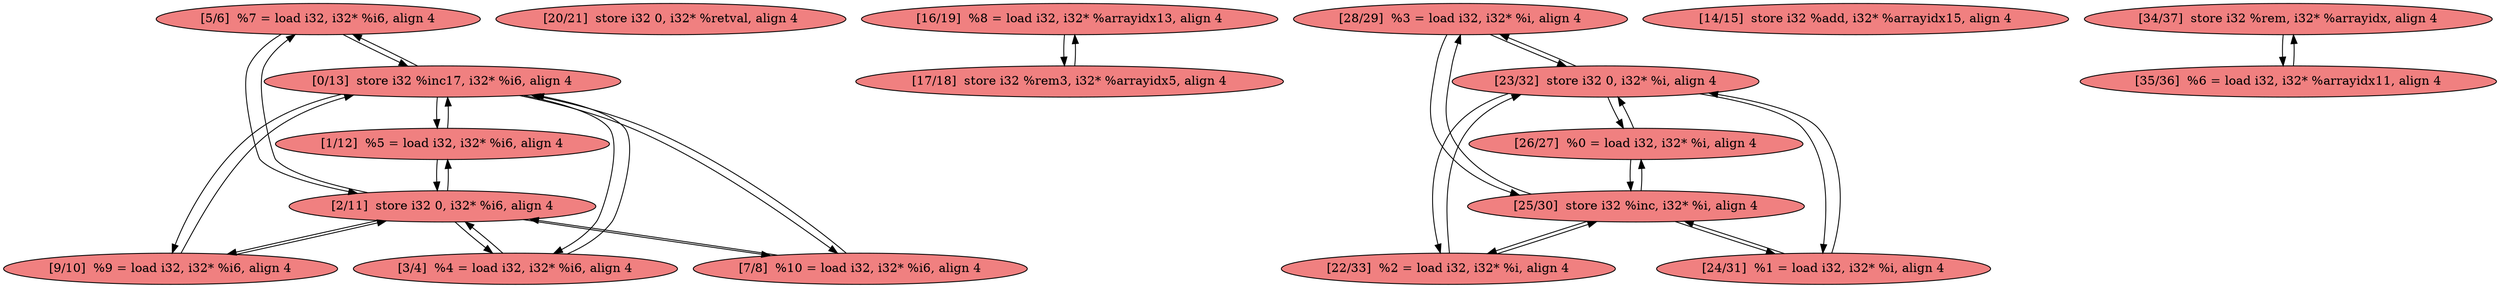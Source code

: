 
digraph G {


node37 [fillcolor=lightcoral,label="[5/6]  %7 = load i32, i32* %i6, align 4",shape=ellipse,style=filled ]
node24 [fillcolor=lightcoral,label="[9/10]  %9 = load i32, i32* %i6, align 4",shape=ellipse,style=filled ]
node19 [fillcolor=lightcoral,label="[0/13]  store i32 %inc17, i32* %i6, align 4",shape=ellipse,style=filled ]
node23 [fillcolor=lightcoral,label="[20/21]  store i32 0, i32* %retval, align 4",shape=ellipse,style=filled ]
node22 [fillcolor=lightcoral,label="[16/19]  %8 = load i32, i32* %arrayidx13, align 4",shape=ellipse,style=filled ]
node33 [fillcolor=lightcoral,label="[28/29]  %3 = load i32, i32* %i, align 4",shape=ellipse,style=filled ]
node35 [fillcolor=lightcoral,label="[3/4]  %4 = load i32, i32* %i6, align 4",shape=ellipse,style=filled ]
node21 [fillcolor=lightcoral,label="[14/15]  store i32 %add, i32* %arrayidx15, align 4",shape=ellipse,style=filled ]
node29 [fillcolor=lightcoral,label="[24/31]  %1 = load i32, i32* %i, align 4",shape=ellipse,style=filled ]
node20 [fillcolor=lightcoral,label="[7/8]  %10 = load i32, i32* %i6, align 4",shape=ellipse,style=filled ]
node34 [fillcolor=lightcoral,label="[2/11]  store i32 0, i32* %i6, align 4",shape=ellipse,style=filled ]
node25 [fillcolor=lightcoral,label="[22/33]  %2 = load i32, i32* %i, align 4",shape=ellipse,style=filled ]
node26 [fillcolor=lightcoral,label="[34/37]  store i32 %rem, i32* %arrayidx, align 4",shape=ellipse,style=filled ]
node36 [fillcolor=lightcoral,label="[1/12]  %5 = load i32, i32* %i6, align 4",shape=ellipse,style=filled ]
node27 [fillcolor=lightcoral,label="[17/18]  store i32 %rem3, i32* %arrayidx5, align 4",shape=ellipse,style=filled ]
node28 [fillcolor=lightcoral,label="[35/36]  %6 = load i32, i32* %arrayidx11, align 4",shape=ellipse,style=filled ]
node30 [fillcolor=lightcoral,label="[23/32]  store i32 0, i32* %i, align 4",shape=ellipse,style=filled ]
node32 [fillcolor=lightcoral,label="[26/27]  %0 = load i32, i32* %i, align 4",shape=ellipse,style=filled ]
node31 [fillcolor=lightcoral,label="[25/30]  store i32 %inc, i32* %i, align 4",shape=ellipse,style=filled ]

node37->node19 [ ]
node19->node35 [ ]
node35->node19 [ ]
node19->node37 [ ]
node34->node35 [ ]
node33->node31 [ ]
node35->node34 [ ]
node25->node30 [ ]
node25->node31 [ ]
node20->node34 [ ]
node34->node20 [ ]
node19->node24 [ ]
node29->node31 [ ]
node26->node28 [ ]
node31->node25 [ ]
node30->node25 [ ]
node29->node30 [ ]
node28->node26 [ ]
node24->node34 [ ]
node34->node24 [ ]
node30->node29 [ ]
node24->node19 [ ]
node34->node37 [ ]
node30->node32 [ ]
node36->node34 [ ]
node32->node30 [ ]
node31->node33 [ ]
node19->node20 [ ]
node34->node36 [ ]
node22->node27 [ ]
node36->node19 [ ]
node33->node30 [ ]
node30->node33 [ ]
node31->node32 [ ]
node20->node19 [ ]
node27->node22 [ ]
node31->node29 [ ]
node32->node31 [ ]
node19->node36 [ ]
node37->node34 [ ]


}
